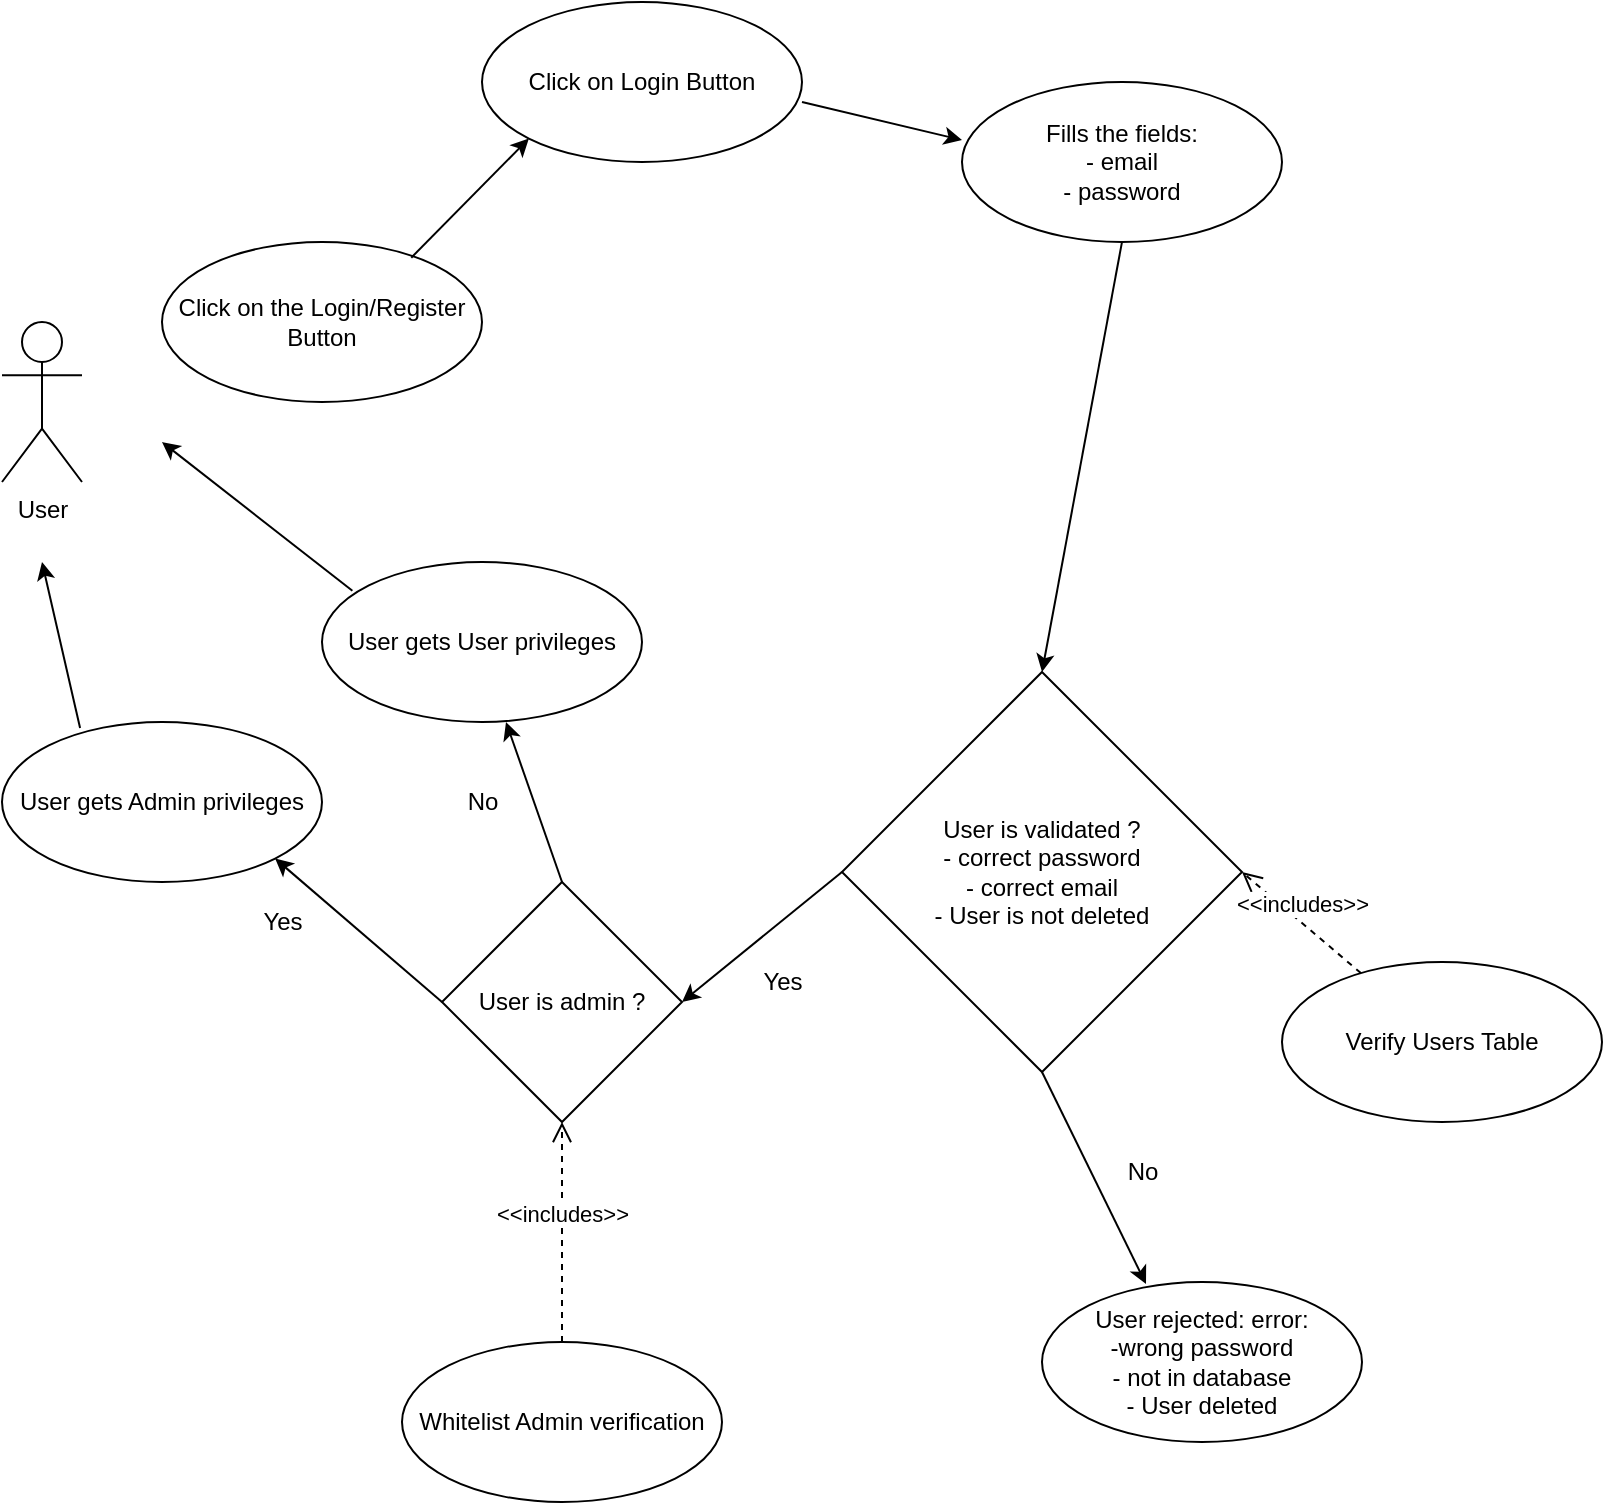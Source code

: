 <mxfile version="20.2.3" type="device"><diagram id="AhA20uXCdIqopeKHl86Q" name="Page-1"><mxGraphModel dx="1391" dy="766" grid="1" gridSize="10" guides="1" tooltips="1" connect="1" arrows="1" fold="1" page="1" pageScale="1" pageWidth="850" pageHeight="1100" math="0" shadow="0"><root><mxCell id="0"/><mxCell id="1" parent="0"/><mxCell id="5v1zRxvSDNw1_mjDPV5--2" value="&lt;div&gt;User&lt;/div&gt;" style="shape=umlActor;verticalLabelPosition=bottom;verticalAlign=top;html=1;outlineConnect=0;" vertex="1" parent="1"><mxGeometry x="40" y="200" width="40" height="80" as="geometry"/></mxCell><mxCell id="5v1zRxvSDNw1_mjDPV5--3" value="Click on the Login/Register Button" style="ellipse;whiteSpace=wrap;html=1;" vertex="1" parent="1"><mxGeometry x="120" y="160" width="160" height="80" as="geometry"/></mxCell><mxCell id="5v1zRxvSDNw1_mjDPV5--4" value="Click on Login Button" style="ellipse;whiteSpace=wrap;html=1;" vertex="1" parent="1"><mxGeometry x="280" y="40" width="160" height="80" as="geometry"/></mxCell><mxCell id="5v1zRxvSDNw1_mjDPV5--5" value="Fills the fields:&lt;br&gt;&lt;div&gt;- email&lt;/div&gt;&lt;div&gt;- password&lt;br&gt;&lt;/div&gt;" style="ellipse;whiteSpace=wrap;html=1;" vertex="1" parent="1"><mxGeometry x="520" y="80" width="160" height="80" as="geometry"/></mxCell><mxCell id="5v1zRxvSDNw1_mjDPV5--6" value="" style="endArrow=classic;html=1;rounded=0;entryX=0;entryY=1;entryDx=0;entryDy=0;exitX=0.779;exitY=0.098;exitDx=0;exitDy=0;exitPerimeter=0;" edge="1" parent="1" source="5v1zRxvSDNw1_mjDPV5--3" target="5v1zRxvSDNw1_mjDPV5--4"><mxGeometry width="50" height="50" relative="1" as="geometry"><mxPoint x="410" y="360" as="sourcePoint"/><mxPoint x="460" y="310" as="targetPoint"/></mxGeometry></mxCell><mxCell id="5v1zRxvSDNw1_mjDPV5--7" value="" style="endArrow=classic;html=1;rounded=0;entryX=0;entryY=0.363;entryDx=0;entryDy=0;exitX=1;exitY=0.625;exitDx=0;exitDy=0;exitPerimeter=0;entryPerimeter=0;" edge="1" parent="1" source="5v1zRxvSDNw1_mjDPV5--4" target="5v1zRxvSDNw1_mjDPV5--5"><mxGeometry width="50" height="50" relative="1" as="geometry"><mxPoint x="350" y="270" as="sourcePoint"/><mxPoint x="400" y="220" as="targetPoint"/></mxGeometry></mxCell><mxCell id="5v1zRxvSDNw1_mjDPV5--8" value="Whitelist Admin verification" style="ellipse;whiteSpace=wrap;html=1;" vertex="1" parent="1"><mxGeometry x="240" y="710" width="160" height="80" as="geometry"/></mxCell><mxCell id="5v1zRxvSDNw1_mjDPV5--9" value="&amp;lt;&amp;lt;includes&amp;gt;&amp;gt;" style="html=1;verticalAlign=bottom;endArrow=open;dashed=1;endSize=8;rounded=0;entryX=0.5;entryY=1;entryDx=0;entryDy=0;" edge="1" parent="1" source="5v1zRxvSDNw1_mjDPV5--8" target="5v1zRxvSDNw1_mjDPV5--17"><mxGeometry relative="1" as="geometry"><mxPoint x="256" y="722.96" as="sourcePoint"/><mxPoint x="240" y="720" as="targetPoint"/></mxGeometry></mxCell><mxCell id="5v1zRxvSDNw1_mjDPV5--10" value="&lt;div&gt;User is validated ?&lt;/div&gt;&lt;div&gt;- correct password&lt;/div&gt;&lt;div&gt;- correct email&lt;/div&gt;&lt;div&gt;- User is not deleted&lt;br&gt;&lt;/div&gt;" style="rhombus;whiteSpace=wrap;html=1;" vertex="1" parent="1"><mxGeometry x="460" y="375" width="200" height="200" as="geometry"/></mxCell><mxCell id="5v1zRxvSDNw1_mjDPV5--11" value="" style="endArrow=classic;html=1;rounded=0;entryX=0.5;entryY=0;entryDx=0;entryDy=0;exitX=0.5;exitY=1;exitDx=0;exitDy=0;" edge="1" parent="1" source="5v1zRxvSDNw1_mjDPV5--5" target="5v1zRxvSDNw1_mjDPV5--10"><mxGeometry width="50" height="50" relative="1" as="geometry"><mxPoint x="560" y="210" as="sourcePoint"/><mxPoint x="640" y="229.04" as="targetPoint"/></mxGeometry></mxCell><mxCell id="5v1zRxvSDNw1_mjDPV5--12" value="Verify Users Table" style="ellipse;whiteSpace=wrap;html=1;" vertex="1" parent="1"><mxGeometry x="680" y="520" width="160" height="80" as="geometry"/></mxCell><mxCell id="5v1zRxvSDNw1_mjDPV5--13" value="&amp;lt;&amp;lt;includes&amp;gt;&amp;gt;" style="html=1;verticalAlign=bottom;endArrow=open;dashed=1;endSize=8;rounded=0;entryX=1;entryY=0.5;entryDx=0;entryDy=0;" edge="1" parent="1" source="5v1zRxvSDNw1_mjDPV5--12" target="5v1zRxvSDNw1_mjDPV5--10"><mxGeometry relative="1" as="geometry"><mxPoint x="496.29" y="602.67" as="sourcePoint"/><mxPoint x="620.0" y="381.0" as="targetPoint"/></mxGeometry></mxCell><mxCell id="5v1zRxvSDNw1_mjDPV5--14" value="&lt;div&gt;User rejected: error: &lt;br&gt;&lt;/div&gt;&lt;div&gt;-wrong password&lt;/div&gt;&lt;div&gt;- not in database&lt;/div&gt;&lt;div&gt;- User deleted&lt;br&gt;&lt;/div&gt;" style="ellipse;whiteSpace=wrap;html=1;" vertex="1" parent="1"><mxGeometry x="560" y="680" width="160" height="80" as="geometry"/></mxCell><mxCell id="5v1zRxvSDNw1_mjDPV5--15" value="" style="endArrow=classic;html=1;rounded=0;exitX=0.5;exitY=1;exitDx=0;exitDy=0;entryX=0.325;entryY=0.013;entryDx=0;entryDy=0;entryPerimeter=0;" edge="1" parent="1" target="5v1zRxvSDNw1_mjDPV5--14" source="5v1zRxvSDNw1_mjDPV5--10"><mxGeometry width="50" height="50" relative="1" as="geometry"><mxPoint x="560" y="470" as="sourcePoint"/><mxPoint x="400" y="470" as="targetPoint"/></mxGeometry></mxCell><mxCell id="5v1zRxvSDNw1_mjDPV5--16" value="No" style="text;html=1;align=center;verticalAlign=middle;resizable=0;points=[];autosize=1;strokeColor=none;fillColor=none;" vertex="1" parent="1"><mxGeometry x="590" y="610" width="40" height="30" as="geometry"/></mxCell><mxCell id="5v1zRxvSDNw1_mjDPV5--17" value="User is admin ?" style="rhombus;whiteSpace=wrap;html=1;" vertex="1" parent="1"><mxGeometry x="260" y="480" width="120" height="120" as="geometry"/></mxCell><mxCell id="5v1zRxvSDNw1_mjDPV5--18" value="User gets User privileges" style="ellipse;whiteSpace=wrap;html=1;" vertex="1" parent="1"><mxGeometry x="200" y="320" width="160" height="80" as="geometry"/></mxCell><mxCell id="5v1zRxvSDNw1_mjDPV5--19" value="User gets Admin privileges" style="ellipse;whiteSpace=wrap;html=1;" vertex="1" parent="1"><mxGeometry x="40" y="400" width="160" height="80" as="geometry"/></mxCell><mxCell id="5v1zRxvSDNw1_mjDPV5--20" value="" style="endArrow=classic;html=1;rounded=0;entryX=0.575;entryY=1;entryDx=0;entryDy=0;exitX=0.5;exitY=0;exitDx=0;exitDy=0;entryPerimeter=0;" edge="1" parent="1" source="5v1zRxvSDNw1_mjDPV5--17" target="5v1zRxvSDNw1_mjDPV5--18"><mxGeometry width="50" height="50" relative="1" as="geometry"><mxPoint x="330.0" y="420" as="sourcePoint"/><mxPoint x="272.12" y="499.12" as="targetPoint"/></mxGeometry></mxCell><mxCell id="5v1zRxvSDNw1_mjDPV5--21" value="" style="endArrow=classic;html=1;rounded=0;entryX=1;entryY=1;entryDx=0;entryDy=0;exitX=0;exitY=0.5;exitDx=0;exitDy=0;" edge="1" parent="1" source="5v1zRxvSDNw1_mjDPV5--17" target="5v1zRxvSDNw1_mjDPV5--19"><mxGeometry width="50" height="50" relative="1" as="geometry"><mxPoint x="407.88" y="480.88" as="sourcePoint"/><mxPoint x="350" y="560" as="targetPoint"/></mxGeometry></mxCell><mxCell id="5v1zRxvSDNw1_mjDPV5--22" value="No" style="text;html=1;align=center;verticalAlign=middle;resizable=0;points=[];autosize=1;strokeColor=none;fillColor=none;" vertex="1" parent="1"><mxGeometry x="260" y="425" width="40" height="30" as="geometry"/></mxCell><mxCell id="5v1zRxvSDNw1_mjDPV5--23" value="Yes" style="text;html=1;align=center;verticalAlign=middle;resizable=0;points=[];autosize=1;strokeColor=none;fillColor=none;" vertex="1" parent="1"><mxGeometry x="160" y="485" width="40" height="30" as="geometry"/></mxCell><mxCell id="5v1zRxvSDNw1_mjDPV5--25" value="" style="endArrow=classic;html=1;rounded=0;entryX=0.575;entryY=1;entryDx=0;entryDy=0;exitX=0.095;exitY=0.18;exitDx=0;exitDy=0;entryPerimeter=0;exitPerimeter=0;" edge="1" parent="1" source="5v1zRxvSDNw1_mjDPV5--18"><mxGeometry width="50" height="50" relative="1" as="geometry"><mxPoint x="148" y="340" as="sourcePoint"/><mxPoint x="120" y="260" as="targetPoint"/></mxGeometry></mxCell><mxCell id="5v1zRxvSDNw1_mjDPV5--26" value="" style="endArrow=classic;html=1;rounded=0;exitX=0.244;exitY=0.038;exitDx=0;exitDy=0;exitPerimeter=0;" edge="1" parent="1" source="5v1zRxvSDNw1_mjDPV5--19"><mxGeometry width="50" height="50" relative="1" as="geometry"><mxPoint x="68" y="400" as="sourcePoint"/><mxPoint x="60" y="320" as="targetPoint"/></mxGeometry></mxCell><mxCell id="5v1zRxvSDNw1_mjDPV5--27" value="" style="endArrow=classic;html=1;rounded=0;entryX=1;entryY=0.5;entryDx=0;entryDy=0;exitX=0;exitY=0.5;exitDx=0;exitDy=0;" edge="1" parent="1" source="5v1zRxvSDNw1_mjDPV5--10" target="5v1zRxvSDNw1_mjDPV5--17"><mxGeometry width="50" height="50" relative="1" as="geometry"><mxPoint x="240" y="640" as="sourcePoint"/><mxPoint x="156.569" y="568.284" as="targetPoint"/></mxGeometry></mxCell><mxCell id="5v1zRxvSDNw1_mjDPV5--28" value="Yes" style="text;html=1;align=center;verticalAlign=middle;resizable=0;points=[];autosize=1;strokeColor=none;fillColor=none;" vertex="1" parent="1"><mxGeometry x="410" y="515" width="40" height="30" as="geometry"/></mxCell></root></mxGraphModel></diagram></mxfile>